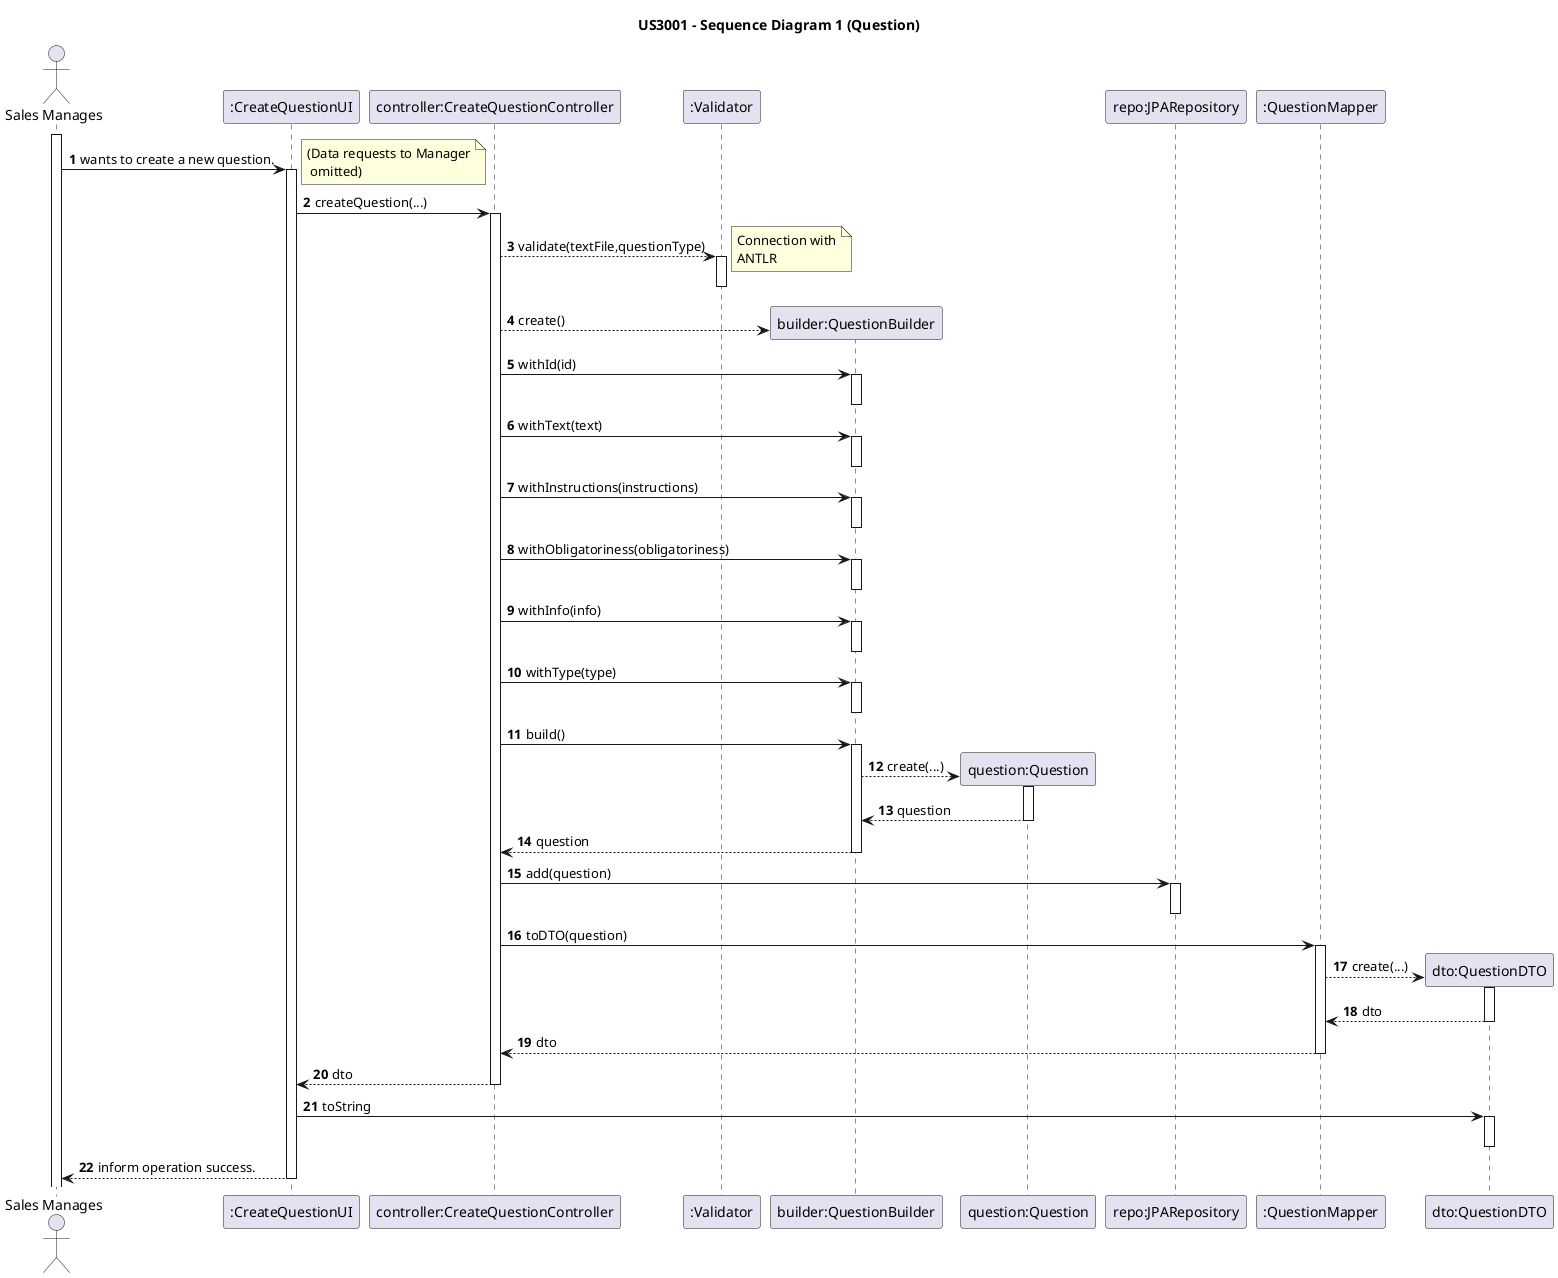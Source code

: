 @startuml
title US3001 - Sequence Diagram 1 (Question)

autonumber

actor "Sales Manages" as manager

activate manager

    manager -> ":CreateQuestionUI" as ui:wants to create a new question.
    activate ui
        note right: (Data requests to Manager\n omitted)
        ui -> "controller:CreateQuestionController" as controller: createQuestion(...)
        activate controller

            controller --> ":Validator":validate(textFile,questionType)
            activate ":Validator"
             note right: Connection with\nANTLR
            deactivate ":Validator"

            controller --> "builder:QuestionBuilder" as builder**:create()
            controller -> builder:withId(id)
            activate builder
            deactivate builder

            controller -> builder:withText(text)
            activate builder
            deactivate builder

            controller -> builder:withInstructions(instructions)
            activate builder
            deactivate builder

            controller -> builder:withObligatoriness(obligatoriness)
            activate builder
            deactivate builder

            controller -> builder:withInfo(info)
            activate builder
            deactivate builder

            controller -> builder:withType(type)
            activate builder
            deactivate builder

            controller -> builder:build()
            activate builder
                builder --> "question:Question" as question**:create(...)
                activate question
                question --> builder : question
                deactivate question
               builder-->controller: question
            deactivate builder

            controller -> "repo:JPARepository" as repo: add(question)
            activate repo
            deactivate repo


            controller -> ":QuestionMapper" as mapper:toDTO(question)
            activate mapper
                mapper --> "dto:QuestionDTO" as dto**: create(...)
                activate dto
                    dto--> mapper:dto
                deactivate dto
                mapper --> controller:dto
            deactivate mapper
            controller --> ui:dto
        deactivate controller
        ui -> dto: toString
        activate dto
        deactivate dto
        ui --> manager: inform operation success.
    deactivate ui
@enduml